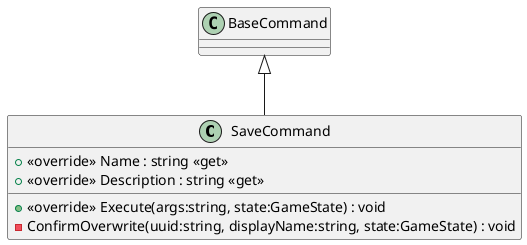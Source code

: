 @startuml
class SaveCommand {
    + <<override>> Name : string <<get>>
    + <<override>> Description : string <<get>>
    + <<override>> Execute(args:string, state:GameState) : void
    - ConfirmOverwrite(uuid:string, displayName:string, state:GameState) : void
}
BaseCommand <|-- SaveCommand
@enduml
